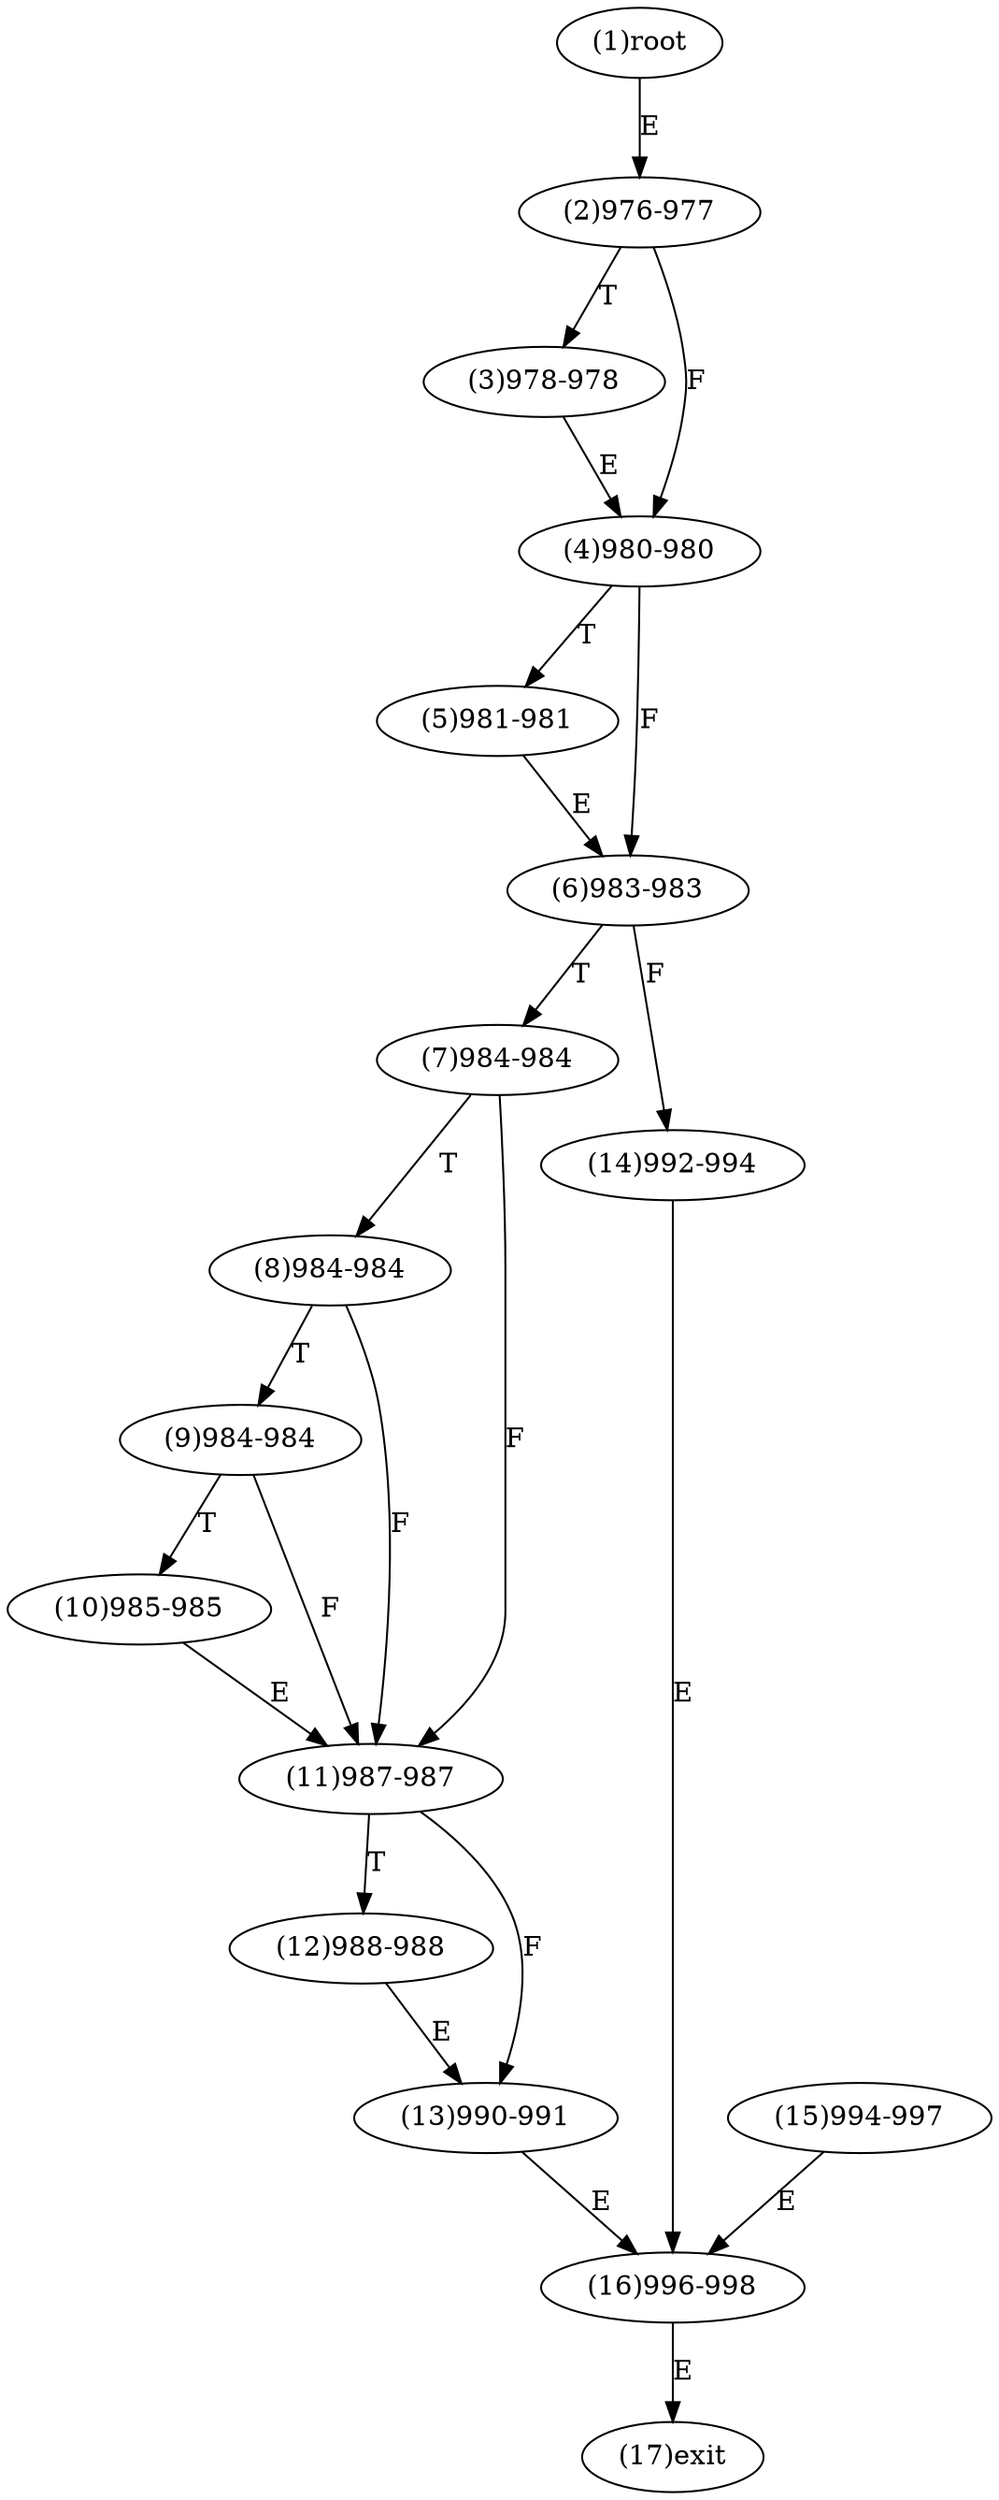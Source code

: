 digraph "" { 
1[ label="(1)root"];
2[ label="(2)976-977"];
3[ label="(3)978-978"];
4[ label="(4)980-980"];
5[ label="(5)981-981"];
6[ label="(6)983-983"];
7[ label="(7)984-984"];
8[ label="(8)984-984"];
9[ label="(9)984-984"];
10[ label="(10)985-985"];
11[ label="(11)987-987"];
12[ label="(12)988-988"];
13[ label="(13)990-991"];
14[ label="(14)992-994"];
15[ label="(15)994-997"];
17[ label="(17)exit"];
16[ label="(16)996-998"];
1->2[ label="E"];
2->4[ label="F"];
2->3[ label="T"];
3->4[ label="E"];
4->6[ label="F"];
4->5[ label="T"];
5->6[ label="E"];
6->14[ label="F"];
6->7[ label="T"];
7->11[ label="F"];
7->8[ label="T"];
8->11[ label="F"];
8->9[ label="T"];
9->11[ label="F"];
9->10[ label="T"];
10->11[ label="E"];
11->13[ label="F"];
11->12[ label="T"];
12->13[ label="E"];
13->16[ label="E"];
14->16[ label="E"];
15->16[ label="E"];
16->17[ label="E"];
}
